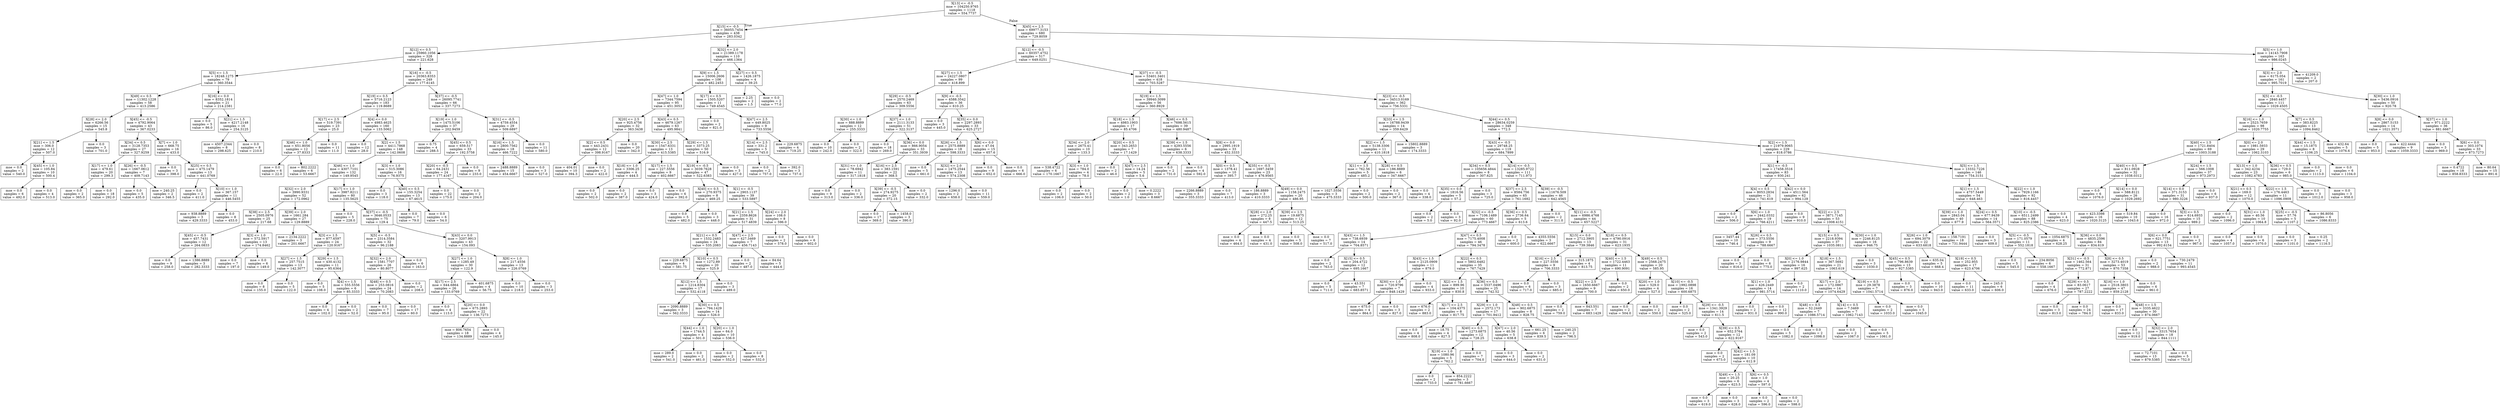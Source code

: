 digraph Tree {
node [shape=box] ;
0 [label="X[13] <= -0.5\nmse = 104250.9765\nsamples = 1118\nvalue = 554.7737"] ;
1 [label="X[15] <= -0.5\nmse = 36055.7454\nsamples = 438\nvalue = 283.0342"] ;
0 -> 1 [labeldistance=2.5, labelangle=45, headlabel="True"] ;
2 [label="X[12] <= 0.5\nmse = 25960.1056\nsamples = 328\nvalue = 221.628"] ;
1 -> 2 ;
3 [label="X[5] <= 1.5\nmse = 18248.1275\nsamples = 79\nvalue = 360.3544"] ;
2 -> 3 ;
4 [label="X[49] <= 0.5\nmse = 11302.1228\nsamples = 58\nvalue = 413.2586"] ;
3 -> 4 ;
5 [label="X[28] <= 2.0\nmse = 6266.56\nsamples = 15\nvalue = 545.8"] ;
4 -> 5 ;
6 [label="X[21] <= 1.5\nmse = 306.0\nsamples = 12\nvalue = 507.0"] ;
5 -> 6 ;
7 [label="mse = 0.0\nsamples = 2\nvalue = 540.0"] ;
6 -> 7 ;
8 [label="X[45] <= 1.0\nmse = 105.84\nsamples = 10\nvalue = 500.4"] ;
6 -> 8 ;
9 [label="mse = 0.0\nsamples = 6\nvalue = 492.0"] ;
8 -> 9 ;
10 [label="mse = 0.0\nsamples = 4\nvalue = 513.0"] ;
8 -> 10 ;
11 [label="mse = 0.0\nsamples = 3\nvalue = 701.0"] ;
5 -> 11 ;
12 [label="X[45] <= -0.5\nmse = 4792.9064\nsamples = 43\nvalue = 367.0233"] ;
4 -> 12 ;
13 [label="X[34] <= 0.5\nmse = 3128.7353\nsamples = 27\nvalue = 327.9259"] ;
12 -> 13 ;
14 [label="X[17] <= 1.0\nmse = 479.61\nsamples = 20\nvalue = 299.3"] ;
13 -> 14 ;
15 [label="mse = 0.0\nsamples = 2\nvalue = 365.0"] ;
14 -> 15 ;
16 [label="mse = 0.0\nsamples = 18\nvalue = 292.0"] ;
14 -> 16 ;
17 [label="X[26] <= -0.5\nmse = 1667.0612\nsamples = 7\nvalue = 409.7143"] ;
13 -> 17 ;
18 [label="mse = 0.0\nsamples = 5\nvalue = 435.0"] ;
17 -> 18 ;
19 [label="mse = 240.25\nsamples = 2\nvalue = 346.5"] ;
17 -> 19 ;
20 [label="X[7] <= 1.0\nmse = 668.75\nsamples = 16\nvalue = 433.0"] ;
12 -> 20 ;
21 [label="mse = 0.0\nsamples = 3\nvalue = 398.0"] ;
20 -> 21 ;
22 [label="X[25] <= 0.5\nmse = 475.1479\nsamples = 13\nvalue = 441.0769"] ;
20 -> 22 ;
23 [label="mse = 0.0\nsamples = 2\nvalue = 411.0"] ;
22 -> 23 ;
24 [label="X[10] <= 1.0\nmse = 367.157\nsamples = 11\nvalue = 446.5455"] ;
22 -> 24 ;
25 [label="mse = 938.8889\nsamples = 3\nvalue = 429.3333"] ;
24 -> 25 ;
26 [label="mse = 0.0\nsamples = 8\nvalue = 453.0"] ;
24 -> 26 ;
27 [label="X[16] <= 0.0\nmse = 8352.1814\nsamples = 21\nvalue = 214.2381"] ;
3 -> 27 ;
28 [label="mse = 0.0\nsamples = 5\nvalue = 86.0"] ;
27 -> 28 ;
29 [label="X[21] <= 1.5\nmse = 4217.2148\nsamples = 16\nvalue = 254.3125"] ;
27 -> 29 ;
30 [label="mse = 4507.2344\nsamples = 8\nvalue = 298.625"] ;
29 -> 30 ;
31 [label="mse = 0.0\nsamples = 8\nvalue = 210.0"] ;
29 -> 31 ;
32 [label="X[16] <= -0.5\nmse = 20363.8353\nsamples = 249\nvalue = 177.6145"] ;
2 -> 32 ;
33 [label="X[19] <= 0.5\nmse = 5716.2123\nsamples = 183\nvalue = 119.8689"] ;
32 -> 33 ;
34 [label="X[17] <= 2.5\nmse = 519.7391\nsamples = 23\nvalue = 25.0"] ;
33 -> 34 ;
35 [label="X[46] <= 1.0\nmse = 651.8056\nsamples = 12\nvalue = 37.8333"] ;
34 -> 35 ;
36 [label="mse = 0.0\nsamples = 6\nvalue = 22.0"] ;
35 -> 36 ;
37 [label="mse = 802.2222\nsamples = 6\nvalue = 53.6667"] ;
35 -> 37 ;
38 [label="mse = 0.0\nsamples = 11\nvalue = 11.0"] ;
34 -> 38 ;
39 [label="X[4] <= 0.0\nmse = 4983.4625\nsamples = 160\nvalue = 133.5062"] ;
33 -> 39 ;
40 [label="mse = 0.0\nsamples = 12\nvalue = 28.0"] ;
39 -> 40 ;
41 [label="X[2] <= 1.5\nmse = 4411.7868\nsamples = 148\nvalue = 142.0608"] ;
39 -> 41 ;
42 [label="X[46] <= 1.0\nmse = 4307.7101\nsamples = 132\nvalue = 149.9545"] ;
41 -> 42 ;
43 [label="X[32] <= 2.0\nmse = 3990.9331\nsamples = 52\nvalue = 172.0962"] ;
42 -> 43 ;
44 [label="X[38] <= 2.5\nmse = 2505.0976\nsamples = 25\nvalue = 217.68"] ;
43 -> 44 ;
45 [label="X[45] <= -0.5\nmse = 457.7431\nsamples = 12\nvalue = 264.0833"] ;
44 -> 45 ;
46 [label="mse = 0.0\nsamples = 9\nvalue = 258.0"] ;
45 -> 46 ;
47 [label="mse = 1386.8889\nsamples = 3\nvalue = 282.3333"] ;
45 -> 47 ;
48 [label="X[3] <= 1.0\nmse = 572.5917\nsamples = 13\nvalue = 174.8462"] ;
44 -> 48 ;
49 [label="mse = 0.0\nsamples = 7\nvalue = 197.0"] ;
48 -> 49 ;
50 [label="mse = 0.0\nsamples = 6\nvalue = 149.0"] ;
48 -> 50 ;
51 [label="X[39] <= 2.0\nmse = 1661.284\nsamples = 27\nvalue = 129.8889"] ;
43 -> 51 ;
52 [label="mse = 2134.2222\nsamples = 3\nvalue = 201.6667"] ;
51 -> 52 ;
53 [label="X[3] <= 1.5\nmse = 877.6597\nsamples = 24\nvalue = 120.9167"] ;
51 -> 53 ;
54 [label="X[27] <= 1.5\nmse = 257.7515\nsamples = 13\nvalue = 142.3077"] ;
53 -> 54 ;
55 [label="mse = 0.0\nsamples = 8\nvalue = 155.0"] ;
54 -> 55 ;
56 [label="mse = 0.0\nsamples = 5\nvalue = 122.0"] ;
54 -> 56 ;
57 [label="X[29] <= 1.5\nmse = 430.4132\nsamples = 11\nvalue = 95.6364"] ;
53 -> 57 ;
58 [label="mse = 0.0\nsamples = 5\nvalue = 108.0"] ;
57 -> 58 ;
59 [label="X[4] <= 1.5\nmse = 555.5556\nsamples = 6\nvalue = 85.3333"] ;
57 -> 59 ;
60 [label="mse = 0.0\nsamples = 4\nvalue = 102.0"] ;
59 -> 60 ;
61 [label="mse = 0.0\nsamples = 2\nvalue = 52.0"] ;
59 -> 61 ;
62 [label="X[17] <= 1.0\nmse = 3987.8211\nsamples = 80\nvalue = 135.5625"] ;
42 -> 62 ;
63 [label="mse = 0.0\nsamples = 5\nvalue = 228.0"] ;
62 -> 63 ;
64 [label="X[37] <= -0.5\nmse = 3646.0533\nsamples = 75\nvalue = 129.4"] ;
62 -> 64 ;
65 [label="X[5] <= -0.5\nmse = 2314.3584\nsamples = 32\nvalue = 96.2188"] ;
64 -> 65 ;
66 [label="X[32] <= 2.0\nmse = 1581.7707\nsamples = 26\nvalue = 80.8077"] ;
65 -> 66 ;
67 [label="X[48] <= 0.5\nmse = 253.0816\nsamples = 24\nvalue = 70.2083"] ;
66 -> 67 ;
68 [label="mse = 0.0\nsamples = 7\nvalue = 95.0"] ;
67 -> 68 ;
69 [label="mse = 0.0\nsamples = 17\nvalue = 60.0"] ;
67 -> 69 ;
70 [label="mse = 0.0\nsamples = 2\nvalue = 208.0"] ;
66 -> 70 ;
71 [label="mse = 0.0\nsamples = 6\nvalue = 163.0"] ;
65 -> 71 ;
72 [label="X[43] <= 0.0\nmse = 3207.9913\nsamples = 43\nvalue = 154.093"] ;
64 -> 72 ;
73 [label="X[27] <= 1.0\nmse = 1285.49\nsamples = 30\nvalue = 122.9"] ;
72 -> 73 ;
74 [label="X[17] <= 2.5\nmse = 644.6864\nsamples = 26\nvalue = 133.0769"] ;
73 -> 74 ;
75 [label="mse = 0.0\nsamples = 4\nvalue = 113.0"] ;
74 -> 75 ;
76 [label="X[20] <= 0.0\nmse = 675.2893\nsamples = 22\nvalue = 136.7273"] ;
74 -> 76 ;
77 [label="mse = 806.7654\nsamples = 18\nvalue = 134.8889"] ;
76 -> 77 ;
78 [label="mse = 0.0\nsamples = 4\nvalue = 145.0"] ;
76 -> 78 ;
79 [label="mse = 401.6875\nsamples = 4\nvalue = 56.75"] ;
73 -> 79 ;
80 [label="X[8] <= 1.0\nmse = 217.4556\nsamples = 13\nvalue = 226.0769"] ;
72 -> 80 ;
81 [label="mse = 0.0\nsamples = 10\nvalue = 218.0"] ;
80 -> 81 ;
82 [label="mse = 0.0\nsamples = 3\nvalue = 253.0"] ;
80 -> 82 ;
83 [label="X[3] <= 1.0\nmse = 515.3086\nsamples = 16\nvalue = 76.9375"] ;
41 -> 83 ;
84 [label="mse = 0.0\nsamples = 3\nvalue = 118.0"] ;
83 -> 84 ;
85 [label="X[40] <= 0.5\nmse = 155.3254\nsamples = 13\nvalue = 67.4615"] ;
83 -> 85 ;
86 [label="mse = 0.0\nsamples = 7\nvalue = 79.0"] ;
85 -> 86 ;
87 [label="mse = 0.0\nsamples = 6\nvalue = 54.0"] ;
85 -> 87 ;
88 [label="X[37] <= -0.5\nmse = 26095.7741\nsamples = 66\nvalue = 337.7273"] ;
32 -> 88 ;
89 [label="X[19] <= 1.0\nmse = 1475.5106\nsamples = 37\nvalue = 202.9459"] ;
88 -> 89 ;
90 [label="mse = 0.75\nsamples = 4\nvalue = 288.5"] ;
89 -> 90 ;
91 [label="X[45] <= 0.5\nmse = 659.517\nsamples = 33\nvalue = 192.5758"] ;
89 -> 91 ;
92 [label="X[20] <= -0.5\nmse = 64.2431\nsamples = 24\nvalue = 177.4167"] ;
91 -> 92 ;
93 [label="mse = 0.0\nsamples = 22\nvalue = 175.0"] ;
92 -> 93 ;
94 [label="mse = 0.0\nsamples = 2\nvalue = 204.0"] ;
92 -> 94 ;
95 [label="mse = 0.0\nsamples = 9\nvalue = 233.0"] ;
91 -> 95 ;
96 [label="X[31] <= -0.5\nmse = 4759.4554\nsamples = 29\nvalue = 509.6897"] ;
88 -> 96 ;
97 [label="X[16] <= 1.5\nmse = 2800.7562\nsamples = 18\nvalue = 466.7222"] ;
96 -> 97 ;
98 [label="mse = 2488.8889\nsamples = 15\nvalue = 454.6667"] ;
97 -> 98 ;
99 [label="mse = 0.0\nsamples = 3\nvalue = 527.0"] ;
97 -> 99 ;
100 [label="mse = 0.0\nsamples = 11\nvalue = 580.0"] ;
96 -> 100 ;
101 [label="X[32] <= 2.0\nmse = 21389.1178\nsamples = 110\nvalue = 466.1364"] ;
1 -> 101 ;
102 [label="X[9] <= 1.5\nmse = 15006.2606\nsamples = 106\nvalue = 482.2453"] ;
101 -> 102 ;
103 [label="X[47] <= 1.0\nmse = 7344.7594\nsamples = 95\nvalue = 451.3053"] ;
102 -> 103 ;
104 [label="X[20] <= 2.5\nmse = 925.4756\nsamples = 32\nvalue = 363.3438"] ;
103 -> 104 ;
105 [label="X[2] <= 0.5\nmse = 443.2431\nsamples = 12\nvalue = 398.9167"] ;
104 -> 105 ;
106 [label="mse = 404.01\nsamples = 10\nvalue = 394.3"] ;
105 -> 106 ;
107 [label="mse = 0.0\nsamples = 2\nvalue = 422.0"] ;
105 -> 107 ;
108 [label="mse = 0.0\nsamples = 20\nvalue = 342.0"] ;
104 -> 108 ;
109 [label="X[43] <= 0.5\nmse = 4679.1267\nsamples = 63\nvalue = 495.9841"] ;
103 -> 109 ;
110 [label="X[30] <= 2.5\nmse = 1547.6331\nsamples = 13\nvalue = 415.5385"] ;
109 -> 110 ;
111 [label="X[18] <= 1.0\nmse = 3306.25\nsamples = 4\nvalue = 444.5"] ;
110 -> 111 ;
112 [label="mse = 0.0\nsamples = 2\nvalue = 502.0"] ;
111 -> 112 ;
113 [label="mse = 0.0\nsamples = 2\nvalue = 387.0"] ;
111 -> 113 ;
114 [label="X[17] <= 1.5\nmse = 227.5556\nsamples = 9\nvalue = 402.6667"] ;
110 -> 114 ;
115 [label="mse = 0.0\nsamples = 3\nvalue = 424.0"] ;
114 -> 115 ;
116 [label="mse = 0.0\nsamples = 6\nvalue = 392.0"] ;
114 -> 116 ;
117 [label="X[29] <= 1.5\nmse = 3373.25\nsamples = 50\nvalue = 516.9"] ;
109 -> 117 ;
118 [label="X[19] <= -0.5\nmse = 3039.7628\nsamples = 47\nvalue = 522.6383"] ;
117 -> 118 ;
119 [label="X[40] <= 0.5\nmse = 270.9375\nsamples = 8\nvalue = 469.25"] ;
118 -> 119 ;
120 [label="mse = 0.0\nsamples = 5\nvalue = 482.0"] ;
119 -> 120 ;
121 [label="mse = 0.0\nsamples = 3\nvalue = 448.0"] ;
119 -> 121 ;
122 [label="X[1] <= -0.5\nmse = 2903.1137\nsamples = 39\nvalue = 533.5897"] ;
118 -> 122 ;
123 [label="X[21] <= 1.5\nmse = 2359.8626\nsamples = 31\nvalue = 517.4839"] ;
122 -> 123 ;
124 [label="X[21] <= 0.5\nmse = 1532.2483\nsamples = 24\nvalue = 535.2083"] ;
123 -> 124 ;
125 [label="mse = 229.6875\nsamples = 4\nvalue = 581.75"] ;
124 -> 125 ;
126 [label="X[10] <= 0.5\nmse = 1272.89\nsamples = 20\nvalue = 525.9"] ;
124 -> 126 ;
127 [label="X[12] <= 1.5\nmse = 1214.8304\nsamples = 17\nvalue = 532.4118"] ;
126 -> 127 ;
128 [label="mse = 2090.8889\nsamples = 3\nvalue = 562.3333"] ;
127 -> 128 ;
129 [label="X[30] <= 0.5\nmse = 794.1429\nsamples = 14\nvalue = 526.0"] ;
127 -> 129 ;
130 [label="X[44] <= 1.0\nmse = 1744.5\nsamples = 4\nvalue = 501.0"] ;
129 -> 130 ;
131 [label="mse = 289.0\nsamples = 2\nvalue = 541.0"] ;
130 -> 131 ;
132 [label="mse = 0.0\nsamples = 2\nvalue = 461.0"] ;
130 -> 132 ;
133 [label="X[20] <= 1.0\nmse = 64.0\nsamples = 10\nvalue = 536.0"] ;
129 -> 133 ;
134 [label="mse = 0.0\nsamples = 2\nvalue = 552.0"] ;
133 -> 134 ;
135 [label="mse = 0.0\nsamples = 8\nvalue = 532.0"] ;
133 -> 135 ;
136 [label="mse = 0.0\nsamples = 3\nvalue = 489.0"] ;
126 -> 136 ;
137 [label="X[47] <= 2.5\nmse = 427.3469\nsamples = 7\nvalue = 456.7143"] ;
123 -> 137 ;
138 [label="mse = 0.0\nsamples = 2\nvalue = 487.0"] ;
137 -> 138 ;
139 [label="mse = 84.64\nsamples = 5\nvalue = 444.6"] ;
137 -> 139 ;
140 [label="X[24] <= 2.0\nmse = 108.0\nsamples = 8\nvalue = 596.0"] ;
122 -> 140 ;
141 [label="mse = 0.0\nsamples = 2\nvalue = 578.0"] ;
140 -> 141 ;
142 [label="mse = 0.0\nsamples = 6\nvalue = 602.0"] ;
140 -> 142 ;
143 [label="mse = 0.0\nsamples = 3\nvalue = 427.0"] ;
117 -> 143 ;
144 [label="X[17] <= 0.5\nmse = 1505.5207\nsamples = 11\nvalue = 749.4545"] ;
102 -> 144 ;
145 [label="mse = 0.0\nsamples = 2\nvalue = 821.0"] ;
144 -> 145 ;
146 [label="X[47] <= 2.5\nmse = 449.8025\nsamples = 9\nvalue = 733.5556"] ;
144 -> 146 ;
147 [label="X[14] <= 2.5\nmse = 331.2\nsamples = 5\nvalue = 745.0"] ;
146 -> 147 ;
148 [label="mse = 0.0\nsamples = 2\nvalue = 757.0"] ;
147 -> 148 ;
149 [label="mse = 392.0\nsamples = 3\nvalue = 737.0"] ;
147 -> 149 ;
150 [label="mse = 229.6875\nsamples = 4\nvalue = 719.25"] ;
146 -> 150 ;
151 [label="X[27] <= 0.5\nmse = 1426.1875\nsamples = 4\nvalue = 39.25"] ;
101 -> 151 ;
152 [label="mse = 2.25\nsamples = 2\nvalue = 1.5"] ;
151 -> 152 ;
153 [label="mse = 0.0\nsamples = 2\nvalue = 77.0"] ;
151 -> 153 ;
154 [label="X[45] <= 2.5\nmse = 69977.3153\nsamples = 680\nvalue = 729.8059"] ;
0 -> 154 [labeldistance=2.5, labelangle=-45, headlabel="False"] ;
155 [label="X[12] <= -0.5\nmse = 60357.4752\nsamples = 517\nvalue = 649.0251"] ;
154 -> 155 ;
156 [label="X[27] <= 1.5\nmse = 24227.0807\nsamples = 99\nvalue = 418.899"] ;
155 -> 156 ;
157 [label="X[29] <= -0.5\nmse = 2570.2469\nsamples = 63\nvalue = 309.5556"] ;
156 -> 157 ;
158 [label="X[30] <= 1.0\nmse = 888.8889\nsamples = 12\nvalue = 255.3333"] ;
157 -> 158 ;
159 [label="mse = 0.0\nsamples = 10\nvalue = 242.0"] ;
158 -> 159 ;
160 [label="mse = 0.0\nsamples = 2\nvalue = 322.0"] ;
158 -> 160 ;
161 [label="X[37] <= 1.0\nmse = 2111.3133\nsamples = 51\nvalue = 322.3137"] ;
157 -> 161 ;
162 [label="mse = 0.0\nsamples = 18\nvalue = 269.0"] ;
161 -> 162 ;
163 [label="X[36] <= 0.0\nmse = 866.9054\nsamples = 33\nvalue = 351.3939"] ;
161 -> 163 ;
164 [label="X[31] <= 1.0\nmse = 78.6942\nsamples = 11\nvalue = 317.1818"] ;
163 -> 164 ;
165 [label="mse = 0.0\nsamples = 9\nvalue = 313.0"] ;
164 -> 165 ;
166 [label="mse = 0.0\nsamples = 2\nvalue = 336.0"] ;
164 -> 166 ;
167 [label="X[16] <= 2.5\nmse = 383.1591\nsamples = 22\nvalue = 368.5"] ;
163 -> 167 ;
168 [label="X[39] <= -0.5\nmse = 274.9275\nsamples = 20\nvalue = 372.15"] ;
167 -> 168 ;
169 [label="mse = 0.0\nsamples = 17\nvalue = 369.0"] ;
168 -> 169 ;
170 [label="mse = 1458.0\nsamples = 3\nvalue = 390.0"] ;
168 -> 170 ;
171 [label="mse = 0.0\nsamples = 2\nvalue = 332.0"] ;
167 -> 171 ;
172 [label="X[9] <= -0.5\nmse = 4588.3542\nsamples = 36\nvalue = 610.25"] ;
156 -> 172 ;
173 [label="mse = 0.0\nsamples = 3\nvalue = 445.0"] ;
172 -> 173 ;
174 [label="X[35] <= 0.0\nmse = 2297.2893\nsamples = 33\nvalue = 625.2727"] ;
172 -> 174 ;
175 [label="X[26] <= 1.5\nmse = 2575.8889\nsamples = 18\nvalue = 598.3333"] ;
174 -> 175 ;
176 [label="mse = 0.0\nsamples = 5\nvalue = 661.0"] ;
175 -> 176 ;
177 [label="X[32] <= 2.0\nmse = 1475.2544\nsamples = 13\nvalue = 574.2308"] ;
175 -> 177 ;
178 [label="mse = 1296.0\nsamples = 2\nvalue = 658.0"] ;
177 -> 178 ;
179 [label="mse = 0.0\nsamples = 11\nvalue = 559.0"] ;
177 -> 179 ;
180 [label="X[6] <= 0.0\nmse = 47.04\nsamples = 15\nvalue = 657.6"] ;
174 -> 180 ;
181 [label="mse = 0.0\nsamples = 9\nvalue = 652.0"] ;
180 -> 181 ;
182 [label="mse = 0.0\nsamples = 6\nvalue = 666.0"] ;
180 -> 182 ;
183 [label="X[37] <= -0.5\nmse = 53401.3401\nsamples = 418\nvalue = 703.5287"] ;
155 -> 183 ;
184 [label="X[19] <= 1.5\nmse = 39940.3099\nsamples = 56\nvalue = 360.8929"] ;
183 -> 184 ;
185 [label="X[18] <= 1.5\nmse = 4983.1903\nsamples = 17\nvalue = 85.4706"] ;
184 -> 185 ;
186 [label="X[34] <= 2.0\nmse = 2675.41\nsamples = 10\nvalue = 133.3"] ;
185 -> 186 ;
187 [label="mse = 538.4722\nsamples = 6\nvalue = 170.1667"] ;
186 -> 187 ;
188 [label="X[3] <= 1.0\nmse = 784.0\nsamples = 4\nvalue = 78.0"] ;
186 -> 188 ;
189 [label="mse = 0.0\nsamples = 2\nvalue = 106.0"] ;
188 -> 189 ;
190 [label="mse = 0.0\nsamples = 2\nvalue = 50.0"] ;
188 -> 190 ;
191 [label="X[20] <= 0.5\nmse = 343.2653\nsamples = 7\nvalue = 17.1429"] ;
185 -> 191 ;
192 [label="mse = 0.0\nsamples = 2\nvalue = 46.0"] ;
191 -> 192 ;
193 [label="X[47] <= 2.5\nmse = 14.24\nsamples = 5\nvalue = 5.6"] ;
191 -> 193 ;
194 [label="mse = 0.0\nsamples = 2\nvalue = 1.0"] ;
193 -> 194 ;
195 [label="mse = 0.2222\nsamples = 3\nvalue = 8.6667"] ;
193 -> 195 ;
196 [label="X[46] <= 0.5\nmse = 7698.5615\nsamples = 39\nvalue = 480.9487"] ;
184 -> 196 ;
197 [label="X[39] <= 1.5\nmse = 4293.5556\nsamples = 6\nvalue = 638.3333"] ;
196 -> 197 ;
198 [label="mse = 0.0\nsamples = 2\nvalue = 731.0"] ;
197 -> 198 ;
199 [label="mse = 0.0\nsamples = 4\nvalue = 592.0"] ;
197 -> 199 ;
200 [label="X[8] <= 0.0\nmse = 2995.1919\nsamples = 33\nvalue = 452.3333"] ;
196 -> 200 ;
201 [label="X[0] <= 0.5\nmse = 1378.41\nsamples = 10\nvalue = 395.7"] ;
200 -> 201 ;
202 [label="mse = 2266.8889\nsamples = 3\nvalue = 355.3333"] ;
201 -> 202 ;
203 [label="mse = 0.0\nsamples = 7\nvalue = 413.0"] ;
201 -> 203 ;
204 [label="X[35] <= -0.5\nmse = 1697.3459\nsamples = 23\nvalue = 476.9565"] ;
200 -> 204 ;
205 [label="mse = 186.8889\nsamples = 3\nvalue = 410.3333"] ;
204 -> 205 ;
206 [label="X[49] <= 0.0\nmse = 1158.2475\nsamples = 20\nvalue = 486.95"] ;
204 -> 206 ;
207 [label="X[28] <= 2.0\nmse = 272.25\nsamples = 8\nvalue = 447.5"] ;
206 -> 207 ;
208 [label="mse = 0.0\nsamples = 4\nvalue = 464.0"] ;
207 -> 208 ;
209 [label="mse = 0.0\nsamples = 4\nvalue = 431.0"] ;
207 -> 209 ;
210 [label="X[39] <= 1.5\nmse = 19.6875\nsamples = 12\nvalue = 513.25"] ;
206 -> 210 ;
211 [label="mse = 0.0\nsamples = 5\nvalue = 508.0"] ;
210 -> 211 ;
212 [label="mse = 0.0\nsamples = 7\nvalue = 517.0"] ;
210 -> 212 ;
213 [label="X[23] <= -0.5\nmse = 34513.0169\nsamples = 362\nvalue = 756.5331"] ;
183 -> 213 ;
214 [label="X[33] <= 1.5\nmse = 16788.9439\nsamples = 14\nvalue = 359.6429"] ;
213 -> 214 ;
215 [label="X[2] <= 1.5\nmse = 5138.3306\nsamples = 11\nvalue = 410.1818"] ;
214 -> 215 ;
216 [label="X[1] <= 1.5\nmse = 762.56\nsamples = 5\nvalue = 485.2"] ;
215 -> 216 ;
217 [label="mse = 1027.5556\nsamples = 3\nvalue = 475.3333"] ;
216 -> 217 ;
218 [label="mse = 0.0\nsamples = 2\nvalue = 500.0"] ;
216 -> 218 ;
219 [label="X[28] <= 0.5\nmse = 186.8889\nsamples = 6\nvalue = 347.6667"] ;
215 -> 219 ;
220 [label="mse = 0.0\nsamples = 2\nvalue = 367.0"] ;
219 -> 220 ;
221 [label="mse = 0.0\nsamples = 4\nvalue = 338.0"] ;
219 -> 221 ;
222 [label="mse = 15802.8889\nsamples = 3\nvalue = 174.3333"] ;
214 -> 222 ;
223 [label="X[44] <= 0.5\nmse = 28634.0259\nsamples = 348\nvalue = 772.5"] ;
213 -> 223 ;
224 [label="X[43] <= -0.5\nmse = 29748.25\nsamples = 119\nvalue = 684.7899"] ;
223 -> 224 ;
225 [label="X[34] <= 0.5\nmse = 105656.4844\nsamples = 8\nvalue = 307.625"] ;
224 -> 225 ;
226 [label="X[35] <= 0.0\nmse = 1816.56\nsamples = 5\nvalue = 57.2"] ;
225 -> 226 ;
227 [label="mse = 0.0\nsamples = 2\nvalue = 5.0"] ;
226 -> 227 ;
228 [label="mse = 0.0\nsamples = 3\nvalue = 92.0"] ;
226 -> 228 ;
229 [label="mse = 0.0\nsamples = 3\nvalue = 725.0"] ;
225 -> 229 ;
230 [label="X[14] <= -0.5\nmse = 13285.9722\nsamples = 111\nvalue = 711.973"] ;
224 -> 230 ;
231 [label="X[37] <= 2.5\nmse = 8584.756\nsamples = 65\nvalue = 761.1692"] ;
230 -> 231 ;
232 [label="X[32] <= -0.5\nmse = 7106.1489\nsamples = 60\nvalue = 773.4667"] ;
231 -> 232 ;
233 [label="X[43] <= 1.5\nmse = 738.6939\nsamples = 14\nvalue = 704.8571"] ;
232 -> 233 ;
234 [label="mse = 0.0\nsamples = 2\nvalue = 763.0"] ;
233 -> 234 ;
235 [label="X[15] <= 0.5\nmse = 204.4722\nsamples = 12\nvalue = 695.1667"] ;
233 -> 235 ;
236 [label="mse = 0.0\nsamples = 5\nvalue = 711.0"] ;
235 -> 236 ;
237 [label="mse = 43.551\nsamples = 7\nvalue = 683.8571"] ;
235 -> 237 ;
238 [label="X[47] <= 0.5\nmse = 7175.4008\nsamples = 46\nvalue = 794.3478"] ;
232 -> 238 ;
239 [label="X[43] <= 1.5\nmse = 2125.0909\nsamples = 11\nvalue = 879.0"] ;
238 -> 239 ;
240 [label="X[30] <= 1.0\nmse = 720.9796\nsamples = 7\nvalue = 848.1429"] ;
239 -> 240 ;
241 [label="mse = 675.0\nsamples = 4\nvalue = 864.0"] ;
240 -> 241 ;
242 [label="mse = 0.0\nsamples = 3\nvalue = 827.0"] ;
240 -> 242 ;
243 [label="mse = 0.0\nsamples = 4\nvalue = 933.0"] ;
239 -> 243 ;
244 [label="X[22] <= 0.5\nmse = 5802.6482\nsamples = 35\nvalue = 767.7429"] ;
238 -> 244 ;
245 [label="X[2] <= 1.5\nmse = 899.96\nsamples = 10\nvalue = 830.8"] ;
244 -> 245 ;
246 [label="mse = 676.0\nsamples = 2\nvalue = 883.0"] ;
245 -> 246 ;
247 [label="X[17] <= 2.5\nmse = 104.4375\nsamples = 8\nvalue = 817.75"] ;
245 -> 247 ;
248 [label="mse = 0.0\nsamples = 4\nvalue = 808.0"] ;
247 -> 248 ;
249 [label="mse = 18.75\nsamples = 4\nvalue = 827.5"] ;
247 -> 249 ;
250 [label="X[36] <= 0.5\nmse = 5537.0496\nsamples = 25\nvalue = 742.52"] ;
244 -> 250 ;
251 [label="X[29] <= 1.0\nmse = 2572.173\nsamples = 17\nvalue = 701.9412"] ;
250 -> 251 ;
252 [label="X[40] <= 0.5\nmse = 1273.6875\nsamples = 12\nvalue = 728.25"] ;
251 -> 252 ;
253 [label="X[19] <= 1.0\nmse = 1080.96\nsamples = 5\nvalue = 762.2"] ;
252 -> 253 ;
254 [label="mse = 0.0\nsamples = 2\nvalue = 733.0"] ;
253 -> 254 ;
255 [label="mse = 854.2222\nsamples = 3\nvalue = 781.6667"] ;
253 -> 255 ;
256 [label="mse = 0.0\nsamples = 7\nvalue = 704.0"] ;
252 -> 256 ;
257 [label="X[47] <= 2.0\nmse = 40.56\nsamples = 5\nvalue = 638.8"] ;
251 -> 257 ;
258 [label="mse = 0.0\nsamples = 3\nvalue = 644.0"] ;
257 -> 258 ;
259 [label="mse = 0.0\nsamples = 2\nvalue = 631.0"] ;
257 -> 259 ;
260 [label="X[48] <= 0.5\nmse = 902.6875\nsamples = 8\nvalue = 828.75"] ;
250 -> 260 ;
261 [label="mse = 661.25\nsamples = 6\nvalue = 839.5"] ;
260 -> 261 ;
262 [label="mse = 240.25\nsamples = 2\nvalue = 796.5"] ;
260 -> 262 ;
263 [label="X[36] <= 0.5\nmse = 2736.64\nsamples = 5\nvalue = 613.6"] ;
231 -> 263 ;
264 [label="mse = 0.0\nsamples = 2\nvalue = 600.0"] ;
263 -> 264 ;
265 [label="mse = 4355.5556\nsamples = 3\nvalue = 622.6667"] ;
263 -> 265 ;
266 [label="X[39] <= -0.5\nmse = 11676.509\nsamples = 46\nvalue = 642.4565"] ;
230 -> 266 ;
267 [label="mse = 0.0\nsamples = 2\nvalue = 311.0"] ;
266 -> 267 ;
268 [label="X[11] <= -0.5\nmse = 6986.4768\nsamples = 44\nvalue = 657.5227"] ;
266 -> 268 ;
269 [label="X[15] <= 0.0\nmse = 2712.3905\nsamples = 13\nvalue = 739.3846"] ;
268 -> 269 ;
270 [label="X[16] <= 2.5\nmse = 227.5556\nsamples = 9\nvalue = 706.3333"] ;
269 -> 270 ;
271 [label="mse = 0.0\nsamples = 6\nvalue = 717.0"] ;
270 -> 271 ;
272 [label="mse = 0.0\nsamples = 3\nvalue = 685.0"] ;
270 -> 272 ;
273 [label="mse = 315.1875\nsamples = 4\nvalue = 813.75"] ;
269 -> 273 ;
274 [label="X[18] <= 0.5\nmse = 4790.0916\nsamples = 31\nvalue = 623.1935"] ;
268 -> 274 ;
275 [label="X[40] <= 1.5\nmse = 1722.4463\nsamples = 11\nvalue = 690.9091"] ;
274 -> 275 ;
276 [label="X[22] <= 2.5\nmse = 1650.6667\nsamples = 9\nvalue = 700.0"] ;
275 -> 276 ;
277 [label="mse = 0.0\nsamples = 2\nvalue = 759.0"] ;
276 -> 277 ;
278 [label="mse = 843.551\nsamples = 7\nvalue = 683.1429"] ;
276 -> 278 ;
279 [label="mse = 0.0\nsamples = 2\nvalue = 650.0"] ;
275 -> 279 ;
280 [label="X[49] <= 0.5\nmse = 2568.2475\nsamples = 20\nvalue = 585.95"] ;
274 -> 280 ;
281 [label="X[20] <= 1.0\nmse = 529.0\nsamples = 4\nvalue = 527.0"] ;
280 -> 281 ;
282 [label="mse = 0.0\nsamples = 2\nvalue = 504.0"] ;
281 -> 282 ;
283 [label="mse = 0.0\nsamples = 2\nvalue = 550.0"] ;
281 -> 283 ;
284 [label="X[10] <= -0.5\nmse = 1992.0898\nsamples = 16\nvalue = 600.6875"] ;
280 -> 284 ;
285 [label="mse = 0.0\nsamples = 2\nvalue = 525.0"] ;
284 -> 285 ;
286 [label="X[29] <= -0.5\nmse = 1341.3929\nsamples = 14\nvalue = 611.5"] ;
284 -> 286 ;
287 [label="mse = 0.0\nsamples = 2\nvalue = 543.0"] ;
286 -> 287 ;
288 [label="X[39] <= 0.5\nmse = 652.5764\nsamples = 12\nvalue = 622.9167"] ;
286 -> 288 ;
289 [label="mse = 0.0\nsamples = 2\nvalue = 673.0"] ;
288 -> 289 ;
290 [label="X[42] <= 1.5\nmse = 181.09\nsamples = 10\nvalue = 612.9"] ;
288 -> 290 ;
291 [label="X[49] <= 1.5\nmse = 20.25\nsamples = 6\nvalue = 623.5"] ;
290 -> 291 ;
292 [label="mse = 0.0\nsamples = 3\nvalue = 619.0"] ;
291 -> 292 ;
293 [label="mse = 0.0\nsamples = 3\nvalue = 628.0"] ;
291 -> 293 ;
294 [label="X[6] <= 0.5\nmse = 1.0\nsamples = 4\nvalue = 597.0"] ;
290 -> 294 ;
295 [label="mse = 0.0\nsamples = 2\nvalue = 596.0"] ;
294 -> 295 ;
296 [label="mse = 0.0\nsamples = 2\nvalue = 598.0"] ;
294 -> 296 ;
297 [label="X[2] <= 1.5\nmse = 21979.9065\nsamples = 229\nvalue = 818.0786"] ;
223 -> 297 ;
298 [label="X[1] <= -0.5\nmse = 17458.3516\nsamples = 83\nvalue = 930.241"] ;
297 -> 298 ;
299 [label="X[4] <= 0.5\nmse = 8053.2834\nsamples = 21\nvalue = 741.619"] ;
298 -> 299 ;
300 [label="mse = 0.0\nsamples = 2\nvalue = 506.0"] ;
299 -> 300 ;
301 [label="X[6] <= 1.0\nmse = 2442.0332\nsamples = 19\nvalue = 766.4211"] ;
299 -> 301 ;
302 [label="mse = 3457.44\nsamples = 10\nvalue = 746.4"] ;
301 -> 302 ;
303 [label="X[26] <= 0.5\nmse = 373.5556\nsamples = 9\nvalue = 788.6667"] ;
301 -> 303 ;
304 [label="mse = 0.0\nsamples = 3\nvalue = 816.0"] ;
303 -> 304 ;
305 [label="mse = 0.0\nsamples = 6\nvalue = 775.0"] ;
303 -> 305 ;
306 [label="X[42] <= 0.0\nmse = 4511.564\nsamples = 62\nvalue = 994.129"] ;
298 -> 306 ;
307 [label="mse = 0.0\nsamples = 9\nvalue = 910.0"] ;
306 -> 307 ;
308 [label="X[22] <= 2.5\nmse = 3871.7145\nsamples = 53\nvalue = 1008.4151"] ;
306 -> 308 ;
309 [label="X[15] <= 0.5\nmse = 2218.9394\nsamples = 37\nvalue = 1035.0811"] ;
308 -> 309 ;
310 [label="X[0] <= 1.0\nmse = 2176.9844\nsamples = 16\nvalue = 997.625"] ;
309 -> 310 ;
311 [label="X[1] <= 1.0\nmse = 426.2449\nsamples = 14\nvalue = 981.5714"] ;
310 -> 311 ;
312 [label="mse = 0.0\nsamples = 2\nvalue = 931.0"] ;
311 -> 312 ;
313 [label="mse = 0.0\nsamples = 12\nvalue = 990.0"] ;
311 -> 313 ;
314 [label="mse = 0.0\nsamples = 2\nvalue = 1110.0"] ;
310 -> 314 ;
315 [label="X[18] <= 1.5\nmse = 367.5692\nsamples = 21\nvalue = 1063.619"] ;
309 -> 315 ;
316 [label="X[17] <= 2.0\nmse = 172.0867\nsamples = 14\nvalue = 1074.6429"] ;
315 -> 316 ;
317 [label="X[48] <= 0.5\nmse = 52.2449\nsamples = 7\nvalue = 1086.5714"] ;
316 -> 317 ;
318 [label="mse = 0.0\nsamples = 5\nvalue = 1082.0"] ;
317 -> 318 ;
319 [label="mse = 0.0\nsamples = 2\nvalue = 1098.0"] ;
317 -> 319 ;
320 [label="X[14] <= 0.5\nmse = 7.3469\nsamples = 7\nvalue = 1062.7143"] ;
316 -> 320 ;
321 [label="mse = 0.0\nsamples = 2\nvalue = 1067.0"] ;
320 -> 321 ;
322 [label="mse = 0.0\nsamples = 5\nvalue = 1061.0"] ;
320 -> 322 ;
323 [label="X[19] <= 0.5\nmse = 29.3878\nsamples = 7\nvalue = 1041.5714"] ;
315 -> 323 ;
324 [label="mse = 0.0\nsamples = 2\nvalue = 1033.0"] ;
323 -> 324 ;
325 [label="mse = 0.0\nsamples = 5\nvalue = 1045.0"] ;
323 -> 325 ;
326 [label="X[30] <= 1.0\nmse = 2246.8125\nsamples = 16\nvalue = 946.75"] ;
308 -> 326 ;
327 [label="mse = 0.0\nsamples = 3\nvalue = 1030.0"] ;
326 -> 327 ;
328 [label="X[45] <= 0.5\nmse = 796.8639\nsamples = 13\nvalue = 927.5385"] ;
326 -> 328 ;
329 [label="mse = 0.0\nsamples = 3\nvalue = 876.0"] ;
328 -> 329 ;
330 [label="mse = 0.0\nsamples = 10\nvalue = 943.0"] ;
328 -> 330 ;
331 [label="X[5] <= 1.5\nmse = 13332.7226\nsamples = 146\nvalue = 754.3151"] ;
297 -> 331 ;
332 [label="X[1] <= 1.5\nmse = 4757.5449\nsamples = 54\nvalue = 648.463"] ;
331 -> 332 ;
333 [label="X[39] <= 1.0\nmse = 2843.04\nsamples = 40\nvalue = 677.9"] ;
332 -> 333 ;
334 [label="X[26] <= 1.0\nmse = 694.3079\nsamples = 22\nvalue = 633.6818"] ;
333 -> 334 ;
335 [label="mse = 635.04\nsamples = 5\nvalue = 668.4"] ;
334 -> 335 ;
336 [label="X[19] <= 0.5\nmse = 252.955\nsamples = 17\nvalue = 623.4706"] ;
334 -> 336 ;
337 [label="mse = 0.0\nsamples = 11\nvalue = 633.0"] ;
336 -> 337 ;
338 [label="mse = 245.0\nsamples = 6\nvalue = 606.0"] ;
336 -> 338 ;
339 [label="mse = 158.7191\nsamples = 18\nvalue = 731.9444"] ;
333 -> 339 ;
340 [label="X[24] <= 0.5\nmse = 677.9439\nsamples = 14\nvalue = 564.3571"] ;
332 -> 340 ;
341 [label="mse = 0.0\nsamples = 3\nvalue = 609.0"] ;
340 -> 341 ;
342 [label="X[5] <= -0.5\nmse = 171.0579\nsamples = 11\nvalue = 552.1818"] ;
340 -> 342 ;
343 [label="mse = 0.0\nsamples = 5\nvalue = 545.0"] ;
342 -> 343 ;
344 [label="mse = 234.8056\nsamples = 6\nvalue = 558.1667"] ;
342 -> 344 ;
345 [label="X[22] <= 1.0\nmse = 7929.1166\nsamples = 92\nvalue = 816.4457"] ;
331 -> 345 ;
346 [label="X[10] <= -0.5\nmse = 6511.2499\nsamples = 88\nvalue = 825.2386"] ;
345 -> 346 ;
347 [label="mse = 1054.6875\nsamples = 4\nvalue = 628.25"] ;
346 -> 347 ;
348 [label="X[36] <= 0.0\nmse = 4835.2596\nsamples = 84\nvalue = 834.619"] ;
346 -> 348 ;
349 [label="X[31] <= -0.5\nmse = 1462.564\nsamples = 31\nvalue = 772.871"] ;
348 -> 349 ;
350 [label="mse = 0.0\nsamples = 4\nvalue = 676.0"] ;
349 -> 350 ;
351 [label="X[29] <= 0.5\nmse = 83.0617\nsamples = 27\nvalue = 787.2222"] ;
349 -> 351 ;
352 [label="mse = 0.0\nsamples = 3\nvalue = 813.0"] ;
351 -> 352 ;
353 [label="mse = 0.0\nsamples = 24\nvalue = 784.0"] ;
351 -> 353 ;
354 [label="X[8] <= 0.5\nmse = 3273.4019\nsamples = 53\nvalue = 870.7358"] ;
348 -> 354 ;
355 [label="X[16] <= 1.0\nmse = 2518.3803\nsamples = 47\nvalue = 859.2128"] ;
354 -> 355 ;
356 [label="mse = 0.0\nsamples = 17\nvalue = 833.0"] ;
355 -> 356 ;
357 [label="X[48] <= 1.5\nmse = 3335.4622\nsamples = 30\nvalue = 874.0667"] ;
355 -> 357 ;
358 [label="mse = 0.0\nsamples = 12\nvalue = 919.0"] ;
357 -> 358 ;
359 [label="X[32] <= 2.0\nmse = 3315.7654\nsamples = 18\nvalue = 844.1111"] ;
357 -> 359 ;
360 [label="mse = 72.7101\nsamples = 13\nvalue = 879.5385"] ;
359 -> 360 ;
361 [label="mse = 0.0\nsamples = 5\nvalue = 752.0"] ;
359 -> 361 ;
362 [label="mse = 0.0\nsamples = 6\nvalue = 961.0"] ;
354 -> 362 ;
363 [label="mse = 0.0\nsamples = 4\nvalue = 623.0"] ;
345 -> 363 ;
364 [label="X[5] <= 1.0\nmse = 14143.7908\nsamples = 163\nvalue = 986.0245"] ;
154 -> 364 ;
365 [label="X[3] <= 2.0\nmse = 6175.054\nsamples = 161\nvalue = 995.7019"] ;
364 -> 365 ;
366 [label="X[5] <= -0.5\nmse = 2840.4457\nsamples = 111\nvalue = 1029.4505"] ;
365 -> 366 ;
367 [label="X[16] <= 1.0\nmse = 2523.7659\nsamples = 98\nvalue = 1020.7755"] ;
366 -> 367 ;
368 [label="X[40] <= 1.5\nmse = 1721.8404\nsamples = 69\nvalue = 1003.3188"] ;
367 -> 368 ;
369 [label="X[40] <= 0.5\nmse = 811.0928\nsamples = 32\nvalue = 1038.0312"] ;
368 -> 369 ;
370 [label="mse = 0.0\nsamples = 6\nvalue = 1076.0"] ;
369 -> 370 ;
371 [label="X[14] <= 0.0\nmse = 588.8121\nsamples = 26\nvalue = 1029.2692"] ;
369 -> 371 ;
372 [label="mse = 423.3398\nsamples = 16\nvalue = 1020.3125"] ;
371 -> 372 ;
373 [label="mse = 519.84\nsamples = 10\nvalue = 1043.6"] ;
371 -> 373 ;
374 [label="X[24] <= 1.5\nmse = 566.1008\nsamples = 37\nvalue = 973.2973"] ;
368 -> 374 ;
375 [label="X[14] <= 0.0\nmse = 371.3153\nsamples = 31\nvalue = 980.3226"] ;
374 -> 375 ;
376 [label="mse = 0.0\nsamples = 16\nvalue = 972.0"] ;
375 -> 376 ;
377 [label="X[3] <= 0.5\nmse = 614.6933\nsamples = 15\nvalue = 989.2"] ;
375 -> 377 ;
378 [label="X[6] <= 0.0\nmse = 621.7751\nsamples = 13\nvalue = 992.6154"] ;
377 -> 378 ;
379 [label="mse = 0.0\nsamples = 2\nvalue = 988.0"] ;
378 -> 379 ;
380 [label="mse = 730.2479\nsamples = 11\nvalue = 993.4545"] ;
378 -> 380 ;
381 [label="mse = 0.0\nsamples = 2\nvalue = 967.0"] ;
377 -> 381 ;
382 [label="mse = 0.0\nsamples = 6\nvalue = 937.0"] ;
374 -> 382 ;
383 [label="X[0] <= 2.0\nmse = 1981.5933\nsamples = 29\nvalue = 1062.3103"] ;
367 -> 383 ;
384 [label="X[13] <= 1.0\nmse = 342.4234\nsamples = 23\nvalue = 1082.4783"] ;
383 -> 384 ;
385 [label="X[21] <= 0.5\nmse = 169.0\nsamples = 12\nvalue = 1070.0"] ;
384 -> 385 ;
386 [label="mse = 0.0\nsamples = 2\nvalue = 1096.0"] ;
385 -> 386 ;
387 [label="X[31] <= 1.0\nmse = 40.56\nsamples = 10\nvalue = 1064.8"] ;
385 -> 387 ;
388 [label="mse = 0.0\nsamples = 4\nvalue = 1057.0"] ;
387 -> 388 ;
389 [label="mse = 0.0\nsamples = 6\nvalue = 1070.0"] ;
387 -> 389 ;
390 [label="X[22] <= 1.5\nmse = 176.4463\nsamples = 11\nvalue = 1096.0909"] ;
384 -> 390 ;
391 [label="X[25] <= -0.5\nmse = 57.76\nsamples = 5\nvalue = 1107.2"] ;
390 -> 391 ;
392 [label="mse = 0.0\nsamples = 3\nvalue = 1101.0"] ;
391 -> 392 ;
393 [label="mse = 0.25\nsamples = 2\nvalue = 1116.5"] ;
391 -> 393 ;
394 [label="mse = 86.8056\nsamples = 6\nvalue = 1086.8333"] ;
390 -> 394 ;
395 [label="X[36] <= 0.5\nmse = 729.0\nsamples = 6\nvalue = 985.0"] ;
383 -> 395 ;
396 [label="mse = 0.0\nsamples = 3\nvalue = 1012.0"] ;
395 -> 396 ;
397 [label="mse = 0.0\nsamples = 3\nvalue = 958.0"] ;
395 -> 397 ;
398 [label="X[7] <= 0.5\nmse = 383.8225\nsamples = 13\nvalue = 1094.8462"] ;
366 -> 398 ;
399 [label="X[44] <= 1.5\nmse = 15.1875\nsamples = 8\nvalue = 1106.25"] ;
398 -> 399 ;
400 [label="mse = 0.0\nsamples = 2\nvalue = 1113.0"] ;
399 -> 400 ;
401 [label="mse = 0.0\nsamples = 6\nvalue = 1104.0"] ;
399 -> 401 ;
402 [label="mse = 432.64\nsamples = 5\nvalue = 1076.6"] ;
398 -> 402 ;
403 [label="X[30] <= 1.0\nmse = 5436.0916\nsamples = 50\nvalue = 920.78"] ;
365 -> 403 ;
404 [label="X[8] <= 0.0\nmse = 2867.5153\nsamples = 14\nvalue = 1021.3571"] ;
403 -> 404 ;
405 [label="mse = 0.0\nsamples = 5\nvalue = 953.0"] ;
404 -> 405 ;
406 [label="mse = 422.4444\nsamples = 9\nvalue = 1059.3333"] ;
404 -> 406 ;
407 [label="X[37] <= 1.0\nmse = 971.2222\nsamples = 36\nvalue = 881.6667"] ;
403 -> 407 ;
408 [label="mse = 0.0\nsamples = 3\nvalue = 969.0"] ;
407 -> 408 ;
409 [label="X[6] <= 0.0\nmse = 303.1074\nsamples = 33\nvalue = 873.7273"] ;
407 -> 409 ;
410 [label="mse = 0.4722\nsamples = 18\nvalue = 858.8333"] ;
409 -> 410 ;
411 [label="mse = 80.64\nsamples = 15\nvalue = 891.6"] ;
409 -> 411 ;
412 [label="mse = 41209.0\nsamples = 2\nvalue = 207.0"] ;
364 -> 412 ;
}